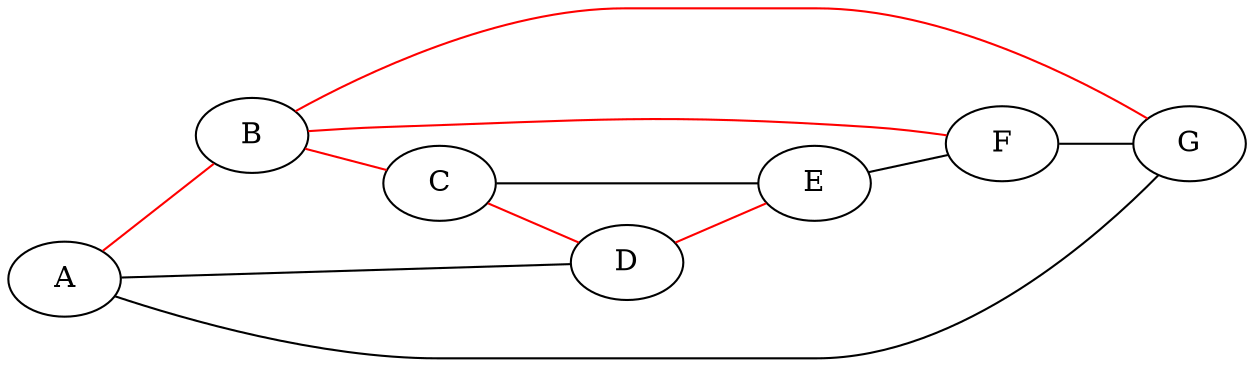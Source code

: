 graph {
    rankdir=LR;
    A -- B [color=red];
    B -- C [color=red];
    C -- D [color=red];
    D -- A;
    C -- E;
    D -- E [color=red];
    E -- F;
    F -- G;
    G -- A;
    B -- G [color=red];
    B -- F [color=red];
}
